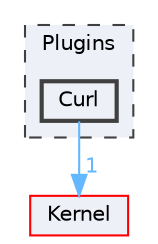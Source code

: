 digraph "Curl"
{
 // LATEX_PDF_SIZE
  bgcolor="transparent";
  edge [fontname=Helvetica,fontsize=10,labelfontname=Helvetica,labelfontsize=10];
  node [fontname=Helvetica,fontsize=10,shape=box,height=0.2,width=0.4];
  compound=true
  subgraph clusterdir_0b4eaef40a1fe20bedafe9e8e719ce66 {
    graph [ bgcolor="#edf0f7", pencolor="grey25", label="Plugins", fontname=Helvetica,fontsize=10 style="filled,dashed", URL="dir_0b4eaef40a1fe20bedafe9e8e719ce66.html",tooltip=""]
  dir_81074d4e45b8ae0a8f11695606d450a6 [label="Curl", fillcolor="#edf0f7", color="grey25", style="filled,bold", URL="dir_81074d4e45b8ae0a8f11695606d450a6.html",tooltip=""];
  }
  dir_52bed8acfaac088d5968cb2c84d7645d [label="Kernel", fillcolor="#edf0f7", color="red", style="filled", URL="dir_52bed8acfaac088d5968cb2c84d7645d.html",tooltip=""];
  dir_81074d4e45b8ae0a8f11695606d450a6->dir_52bed8acfaac088d5968cb2c84d7645d [headlabel="1", labeldistance=1.5 headhref="dir_000007_000018.html" color="steelblue1" fontcolor="steelblue1"];
}
